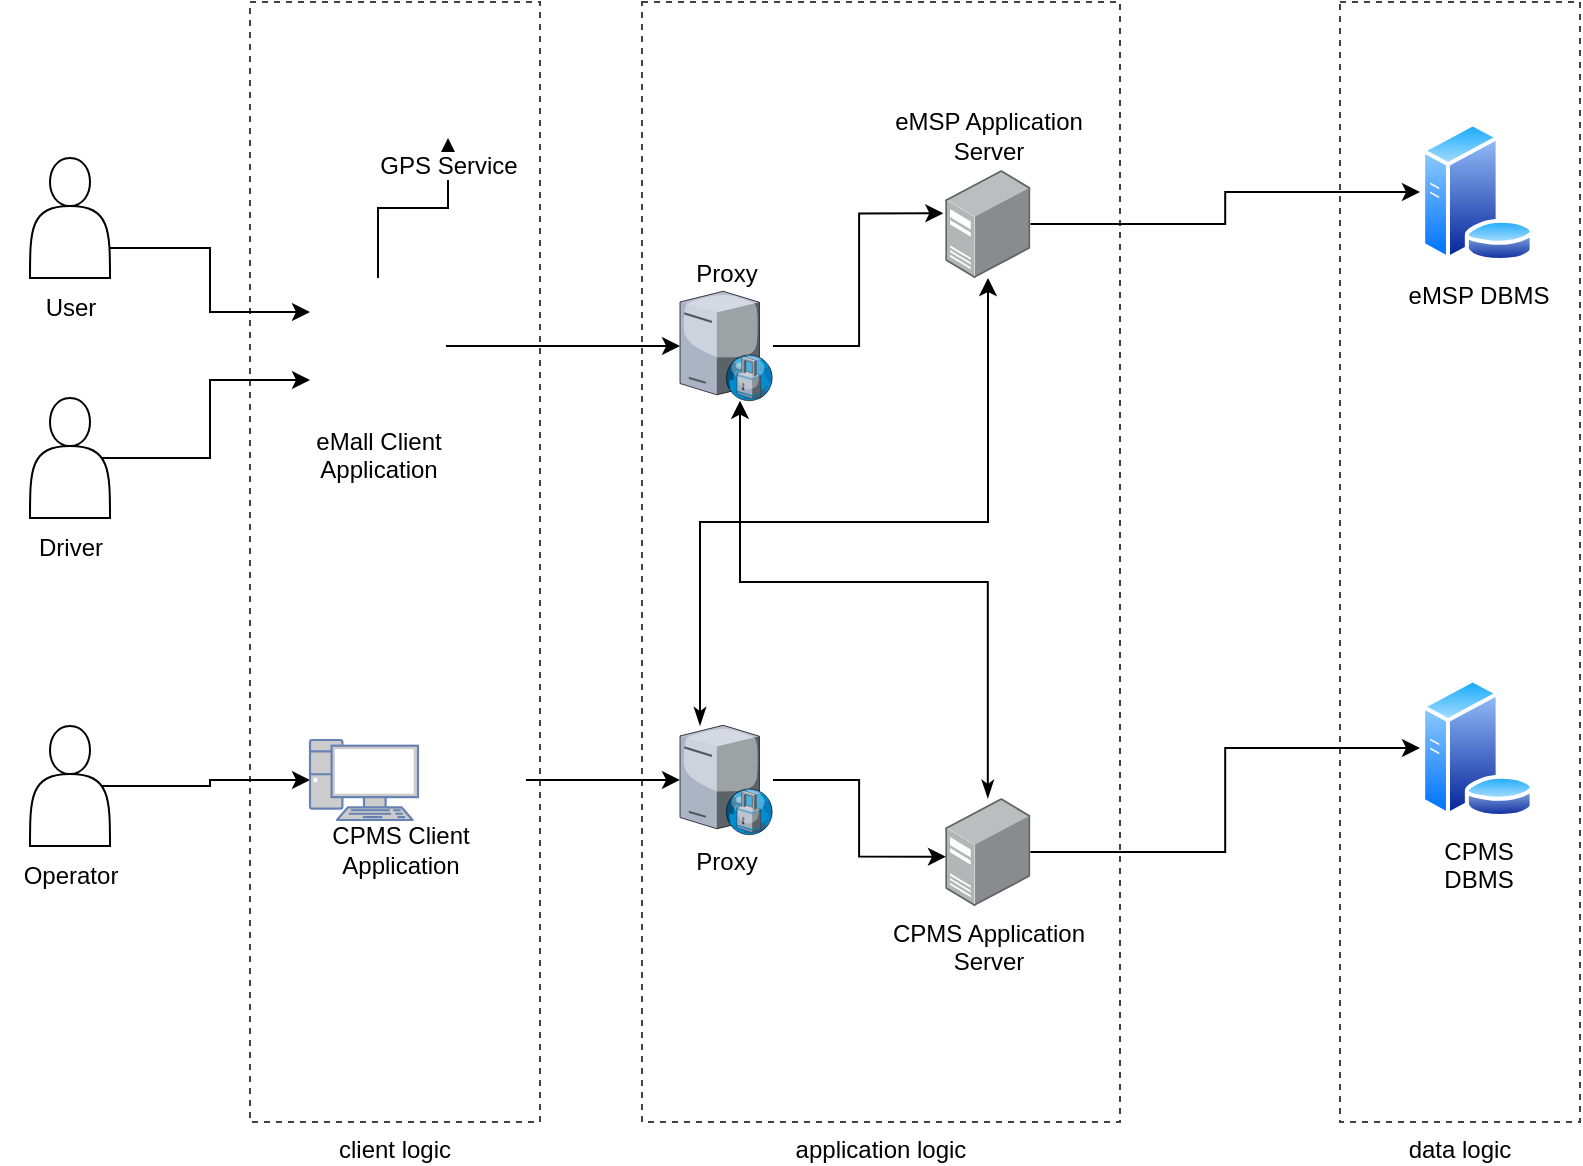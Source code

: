 <mxfile version="20.8.0" type="device"><diagram id="YBGSQnYxRrSzynvYRa1N" name="Pagina-1"><mxGraphModel dx="1235" dy="568" grid="1" gridSize="10" guides="1" tooltips="1" connect="1" arrows="1" fold="1" page="1" pageScale="1" pageWidth="827" pageHeight="1169" math="0" shadow="0"><root><mxCell id="0"/><mxCell id="1" parent="0"/><mxCell id="Q4dDYeJ7mZioIKrc1vNc-47" value="data logic" style="rounded=0;whiteSpace=wrap;html=1;dashed=1;fillColor=none;labelPosition=center;verticalLabelPosition=bottom;align=center;verticalAlign=top;strokeColor=#424242;" vertex="1" parent="1"><mxGeometry x="690" y="80" width="120" height="560" as="geometry"/></mxCell><mxCell id="Q4dDYeJ7mZioIKrc1vNc-46" value="application logic" style="rounded=0;whiteSpace=wrap;html=1;dashed=1;fillColor=none;labelPosition=center;verticalLabelPosition=bottom;align=center;verticalAlign=top;strokeColor=#424242;" vertex="1" parent="1"><mxGeometry x="341" y="80" width="239" height="560" as="geometry"/></mxCell><mxCell id="Q4dDYeJ7mZioIKrc1vNc-39" value="client logic" style="rounded=0;whiteSpace=wrap;html=1;dashed=1;fillColor=none;labelPosition=center;verticalLabelPosition=bottom;align=center;verticalAlign=top;strokeColor=#424242;" vertex="1" parent="1"><mxGeometry x="145" y="80" width="145" height="560" as="geometry"/></mxCell><mxCell id="Q4dDYeJ7mZioIKrc1vNc-28" style="edgeStyle=orthogonalEdgeStyle;rounded=0;orthogonalLoop=1;jettySize=auto;html=1;exitX=0.5;exitY=0;exitDx=0;exitDy=0;entryX=0.5;entryY=1;entryDx=0;entryDy=0;" edge="1" parent="1" source="Q4dDYeJ7mZioIKrc1vNc-6" target="Q4dDYeJ7mZioIKrc1vNc-27"><mxGeometry relative="1" as="geometry"/></mxCell><mxCell id="Q4dDYeJ7mZioIKrc1vNc-34" style="edgeStyle=orthogonalEdgeStyle;rounded=0;orthogonalLoop=1;jettySize=auto;html=1;exitX=1;exitY=0.5;exitDx=0;exitDy=0;" edge="1" parent="1" source="Q4dDYeJ7mZioIKrc1vNc-6" target="Q4dDYeJ7mZioIKrc1vNc-31"><mxGeometry relative="1" as="geometry"/></mxCell><mxCell id="Q4dDYeJ7mZioIKrc1vNc-6" value="eMall Client&lt;br&gt;Application&lt;br&gt;" style="shape=image;html=1;verticalAlign=top;verticalLabelPosition=bottom;labelBackgroundColor=#ffffff;imageAspect=0;aspect=fixed;image=https://cdn4.iconfinder.com/data/icons/ionicons/512/icon-iphone-128.png" vertex="1" parent="1"><mxGeometry x="175" y="218" width="68" height="68" as="geometry"/></mxCell><mxCell id="Q4dDYeJ7mZioIKrc1vNc-15" style="edgeStyle=orthogonalEdgeStyle;rounded=0;orthogonalLoop=1;jettySize=auto;html=1;exitX=0.9;exitY=0.5;exitDx=0;exitDy=0;exitPerimeter=0;entryX=0;entryY=0.75;entryDx=0;entryDy=0;" edge="1" parent="1" source="Q4dDYeJ7mZioIKrc1vNc-11" target="Q4dDYeJ7mZioIKrc1vNc-6"><mxGeometry relative="1" as="geometry"/></mxCell><mxCell id="Q4dDYeJ7mZioIKrc1vNc-11" value="" style="shape=actor;whiteSpace=wrap;html=1;" vertex="1" parent="1"><mxGeometry x="35" y="278" width="40" height="60" as="geometry"/></mxCell><mxCell id="Q4dDYeJ7mZioIKrc1vNc-26" style="edgeStyle=orthogonalEdgeStyle;rounded=0;orthogonalLoop=1;jettySize=auto;html=1;exitX=0.9;exitY=0.5;exitDx=0;exitDy=0;exitPerimeter=0;entryX=0;entryY=0.5;entryDx=0;entryDy=0;entryPerimeter=0;" edge="1" parent="1" source="Q4dDYeJ7mZioIKrc1vNc-13" target="Q4dDYeJ7mZioIKrc1vNc-9"><mxGeometry relative="1" as="geometry"/></mxCell><mxCell id="Q4dDYeJ7mZioIKrc1vNc-13" value="" style="shape=actor;whiteSpace=wrap;html=1;" vertex="1" parent="1"><mxGeometry x="35" y="442" width="40" height="60" as="geometry"/></mxCell><mxCell id="Q4dDYeJ7mZioIKrc1vNc-16" style="edgeStyle=orthogonalEdgeStyle;rounded=0;orthogonalLoop=1;jettySize=auto;html=1;exitX=1;exitY=0.75;exitDx=0;exitDy=0;entryX=0;entryY=0.25;entryDx=0;entryDy=0;" edge="1" parent="1" source="Q4dDYeJ7mZioIKrc1vNc-14" target="Q4dDYeJ7mZioIKrc1vNc-6"><mxGeometry relative="1" as="geometry"/></mxCell><mxCell id="Q4dDYeJ7mZioIKrc1vNc-14" value="" style="shape=actor;whiteSpace=wrap;html=1;" vertex="1" parent="1"><mxGeometry x="35" y="158" width="40" height="60" as="geometry"/></mxCell><mxCell id="Q4dDYeJ7mZioIKrc1vNc-18" value="Driver" style="text;html=1;align=center;verticalAlign=middle;resizable=0;points=[];autosize=1;strokeColor=none;fillColor=none;" vertex="1" parent="1"><mxGeometry x="25" y="338" width="60" height="30" as="geometry"/></mxCell><mxCell id="Q4dDYeJ7mZioIKrc1vNc-19" value="User" style="text;html=1;align=center;verticalAlign=middle;resizable=0;points=[];autosize=1;strokeColor=none;fillColor=none;" vertex="1" parent="1"><mxGeometry x="30" y="218" width="50" height="30" as="geometry"/></mxCell><mxCell id="Q4dDYeJ7mZioIKrc1vNc-20" value="Operator&lt;br&gt;" style="text;html=1;align=center;verticalAlign=middle;resizable=0;points=[];autosize=1;strokeColor=none;fillColor=none;" vertex="1" parent="1"><mxGeometry x="20" y="502" width="70" height="30" as="geometry"/></mxCell><mxCell id="Q4dDYeJ7mZioIKrc1vNc-23" value="" style="group" vertex="1" connectable="0" parent="1"><mxGeometry x="145" y="440" width="150" height="84" as="geometry"/></mxCell><mxCell id="Q4dDYeJ7mZioIKrc1vNc-7" value="" style="shape=image;html=1;verticalAlign=top;verticalLabelPosition=bottom;labelBackgroundColor=#ffffff;imageAspect=0;aspect=fixed;image=https://cdn4.iconfinder.com/data/icons/ionicons/512/icon-iphone-128.png" vertex="1" parent="Q4dDYeJ7mZioIKrc1vNc-23"><mxGeometry x="80" width="58" height="58" as="geometry"/></mxCell><mxCell id="Q4dDYeJ7mZioIKrc1vNc-22" value="" style="group" vertex="1" connectable="0" parent="Q4dDYeJ7mZioIKrc1vNc-23"><mxGeometry y="9" width="150" height="75" as="geometry"/></mxCell><mxCell id="Q4dDYeJ7mZioIKrc1vNc-9" value="" style="fontColor=#0066CC;verticalAlign=top;verticalLabelPosition=bottom;labelPosition=center;align=center;html=1;outlineConnect=0;fillColor=#CCCCCC;strokeColor=#6881B3;gradientColor=none;gradientDirection=north;strokeWidth=2;shape=mxgraph.networks.pc;" vertex="1" parent="Q4dDYeJ7mZioIKrc1vNc-22"><mxGeometry x="30" width="54" height="40" as="geometry"/></mxCell><mxCell id="Q4dDYeJ7mZioIKrc1vNc-21" value="CPMS Client &lt;br&gt;Application" style="text;html=1;align=center;verticalAlign=middle;resizable=0;points=[];autosize=1;strokeColor=none;fillColor=none;" vertex="1" parent="Q4dDYeJ7mZioIKrc1vNc-22"><mxGeometry x="30" y="35" width="90" height="40" as="geometry"/></mxCell><mxCell id="Q4dDYeJ7mZioIKrc1vNc-27" value="GPS Service&lt;br&gt;" style="shape=image;html=1;verticalAlign=top;verticalLabelPosition=bottom;labelBackgroundColor=#ffffff;imageAspect=0;aspect=fixed;image=https://cdn1.iconfinder.com/data/icons/icons-for-a-site-1/64/advantage_nearby-128.png" vertex="1" parent="1"><mxGeometry x="220" y="100" width="48" height="48" as="geometry"/></mxCell><mxCell id="Q4dDYeJ7mZioIKrc1vNc-45" style="edgeStyle=orthogonalEdgeStyle;rounded=0;orthogonalLoop=1;jettySize=auto;html=1;entryX=0;entryY=0.5;entryDx=0;entryDy=0;" edge="1" parent="1" source="Q4dDYeJ7mZioIKrc1vNc-29" target="Q4dDYeJ7mZioIKrc1vNc-61"><mxGeometry relative="1" as="geometry"><mxPoint x="870" y="472" as="targetPoint"/></mxGeometry></mxCell><mxCell id="Q4dDYeJ7mZioIKrc1vNc-55" style="edgeStyle=orthogonalEdgeStyle;rounded=0;orthogonalLoop=1;jettySize=auto;html=1;startArrow=classicThin;startFill=1;" edge="1" parent="1" source="Q4dDYeJ7mZioIKrc1vNc-29" target="Q4dDYeJ7mZioIKrc1vNc-31"><mxGeometry relative="1" as="geometry"><Array as="points"><mxPoint x="514" y="370"/><mxPoint x="390" y="370"/></Array></mxGeometry></mxCell><mxCell id="Q4dDYeJ7mZioIKrc1vNc-29" value="CPMS Application&lt;br&gt;Server" style="points=[];aspect=fixed;html=1;align=center;shadow=0;dashed=0;image;image=img/lib/allied_telesis/computer_and_terminals/Server_Desktop.svg;" vertex="1" parent="1"><mxGeometry x="492.6" y="478" width="42.6" height="54" as="geometry"/></mxCell><mxCell id="Q4dDYeJ7mZioIKrc1vNc-44" style="edgeStyle=orthogonalEdgeStyle;rounded=0;orthogonalLoop=1;jettySize=auto;html=1;entryX=0;entryY=0.5;entryDx=0;entryDy=0;" edge="1" parent="1" source="Q4dDYeJ7mZioIKrc1vNc-30" target="Q4dDYeJ7mZioIKrc1vNc-60"><mxGeometry relative="1" as="geometry"><mxPoint x="840" y="173" as="targetPoint"/></mxGeometry></mxCell><mxCell id="Q4dDYeJ7mZioIKrc1vNc-30" value="eMSP Application&lt;br&gt;Server" style="points=[];aspect=fixed;html=1;align=center;shadow=0;dashed=0;image;image=img/lib/allied_telesis/computer_and_terminals/Server_Desktop.svg;labelPosition=center;verticalLabelPosition=top;verticalAlign=bottom;" vertex="1" parent="1"><mxGeometry x="492.6" y="164" width="42.6" height="54" as="geometry"/></mxCell><mxCell id="Q4dDYeJ7mZioIKrc1vNc-35" style="edgeStyle=orthogonalEdgeStyle;rounded=0;orthogonalLoop=1;jettySize=auto;html=1;entryX=-0.022;entryY=0.401;entryDx=0;entryDy=0;entryPerimeter=0;" edge="1" parent="1" source="Q4dDYeJ7mZioIKrc1vNc-31" target="Q4dDYeJ7mZioIKrc1vNc-30"><mxGeometry relative="1" as="geometry"/></mxCell><mxCell id="Q4dDYeJ7mZioIKrc1vNc-31" value="Proxy" style="verticalLabelPosition=top;sketch=0;aspect=fixed;html=1;verticalAlign=bottom;strokeColor=none;align=center;outlineConnect=0;shape=mxgraph.citrix.proxy_server;labelPosition=center;" vertex="1" parent="1"><mxGeometry x="360" y="224.65" width="46.5" height="54.71" as="geometry"/></mxCell><mxCell id="Q4dDYeJ7mZioIKrc1vNc-36" style="edgeStyle=orthogonalEdgeStyle;rounded=0;orthogonalLoop=1;jettySize=auto;html=1;entryX=0.009;entryY=0.543;entryDx=0;entryDy=0;entryPerimeter=0;" edge="1" parent="1" source="Q4dDYeJ7mZioIKrc1vNc-32" target="Q4dDYeJ7mZioIKrc1vNc-29"><mxGeometry relative="1" as="geometry"/></mxCell><mxCell id="Q4dDYeJ7mZioIKrc1vNc-54" style="edgeStyle=orthogonalEdgeStyle;rounded=0;orthogonalLoop=1;jettySize=auto;html=1;startArrow=classicThin;startFill=1;" edge="1" parent="1" source="Q4dDYeJ7mZioIKrc1vNc-32" target="Q4dDYeJ7mZioIKrc1vNc-30"><mxGeometry x="-0.023" y="20" relative="1" as="geometry"><Array as="points"><mxPoint x="370" y="340"/><mxPoint x="514" y="340"/></Array><mxPoint as="offset"/></mxGeometry></mxCell><mxCell id="Q4dDYeJ7mZioIKrc1vNc-32" value="Proxy" style="verticalLabelPosition=bottom;sketch=0;aspect=fixed;html=1;verticalAlign=top;strokeColor=none;align=center;outlineConnect=0;shape=mxgraph.citrix.proxy_server;" vertex="1" parent="1"><mxGeometry x="360" y="441.64" width="46.5" height="54.71" as="geometry"/></mxCell><mxCell id="Q4dDYeJ7mZioIKrc1vNc-33" style="edgeStyle=orthogonalEdgeStyle;rounded=0;orthogonalLoop=1;jettySize=auto;html=1;exitX=1;exitY=0.5;exitDx=0;exitDy=0;" edge="1" parent="1" source="Q4dDYeJ7mZioIKrc1vNc-7" target="Q4dDYeJ7mZioIKrc1vNc-32"><mxGeometry relative="1" as="geometry"/></mxCell><mxCell id="Q4dDYeJ7mZioIKrc1vNc-60" value="eMSP DBMS" style="aspect=fixed;perimeter=ellipsePerimeter;html=1;align=center;shadow=0;dashed=0;spacingTop=3;image;image=img/lib/active_directory/database_server.svg;strokeColor=#0F0F0F;fillColor=#6E6E6E;" vertex="1" parent="1"><mxGeometry x="730" y="140" width="57.4" height="70" as="geometry"/></mxCell><mxCell id="Q4dDYeJ7mZioIKrc1vNc-61" value="CPMS&lt;br&gt;DBMS&lt;br&gt;" style="aspect=fixed;perimeter=ellipsePerimeter;html=1;align=center;shadow=0;dashed=0;spacingTop=3;image;image=img/lib/active_directory/database_server.svg;strokeColor=#0F0F0F;fillColor=#6E6E6E;" vertex="1" parent="1"><mxGeometry x="730" y="418" width="57.4" height="70" as="geometry"/></mxCell></root></mxGraphModel></diagram></mxfile>